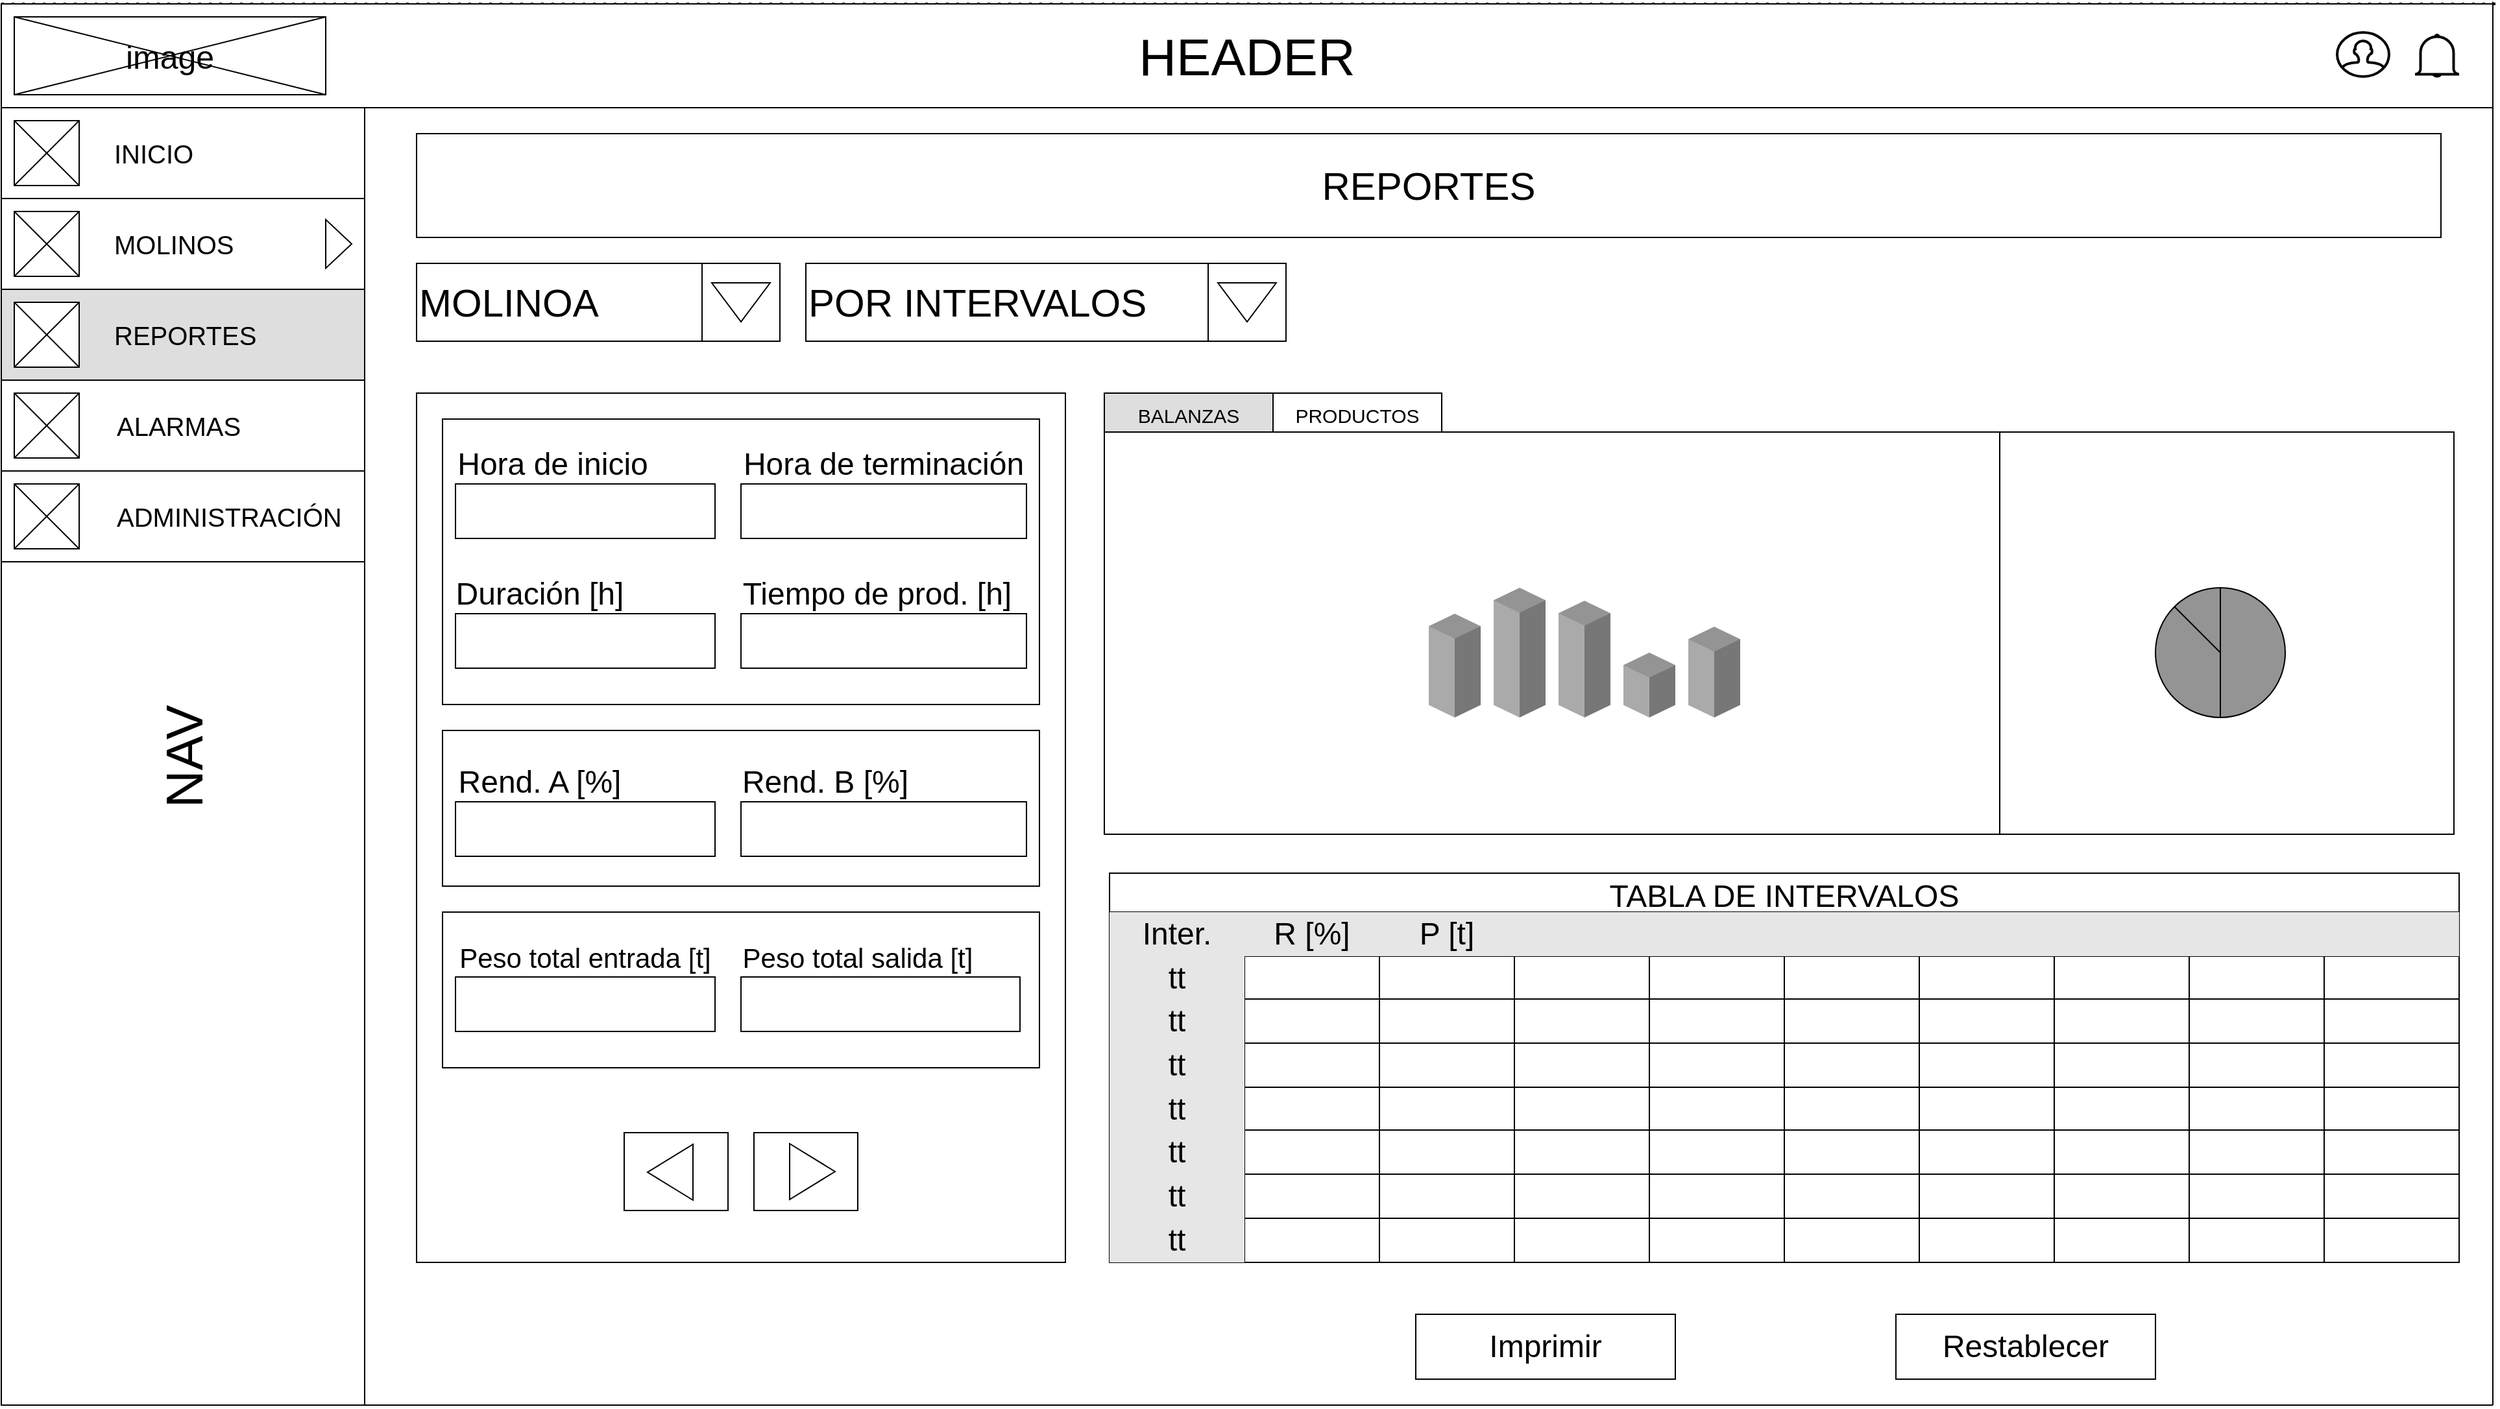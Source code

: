 <mxfile version="20.5.1" type="device"><diagram id="2glHoi217j8CybvizdMZ" name="Página-1"><mxGraphModel dx="2480" dy="2606" grid="1" gridSize="10" guides="1" tooltips="1" connect="1" arrows="1" fold="1" page="1" pageScale="1" pageWidth="1920" pageHeight="1200" math="0" shadow="0"><root><mxCell id="0"/><mxCell id="1" parent="0"/><mxCell id="18XisaiHtmilu_qWibwn-1" value="" style="rounded=0;whiteSpace=wrap;html=1;fontSize=40;rotation=90;" vertex="1" parent="1"><mxGeometry x="235" y="385" width="670" height="500" as="geometry"/></mxCell><mxCell id="18XisaiHtmilu_qWibwn-2" value="" style="rounded=0;whiteSpace=wrap;html=1;strokeColor=#000000;fontSize=20;" vertex="1" parent="1"><mxGeometry x="340" y="700" width="460" height="120" as="geometry"/></mxCell><mxCell id="18XisaiHtmilu_qWibwn-3" value="" style="rounded=0;whiteSpace=wrap;html=1;strokeColor=#000000;fontSize=20;" vertex="1" parent="1"><mxGeometry x="340" y="560" width="460" height="120" as="geometry"/></mxCell><mxCell id="18XisaiHtmilu_qWibwn-4" value="" style="rounded=0;whiteSpace=wrap;html=1;strokeColor=#000000;fontSize=20;" vertex="1" parent="1"><mxGeometry x="340" y="320" width="460" height="220" as="geometry"/></mxCell><mxCell id="18XisaiHtmilu_qWibwn-5" value="" style="endArrow=none;dashed=1;html=1;rounded=0;fontSize=16;" edge="1" parent="1"><mxGeometry width="50" height="50" relative="1" as="geometry"><mxPoint y="1080" as="sourcePoint"/><mxPoint as="targetPoint"/></mxGeometry></mxCell><mxCell id="18XisaiHtmilu_qWibwn-6" value="" style="endArrow=none;html=1;rounded=0;fontSize=16;exitX=1;exitY=1;exitDx=0;exitDy=0;" edge="1" parent="1"><mxGeometry width="50" height="50" relative="1" as="geometry"><mxPoint y="1080" as="sourcePoint"/><mxPoint x="1920" y="1080" as="targetPoint"/></mxGeometry></mxCell><mxCell id="18XisaiHtmilu_qWibwn-7" value="" style="endArrow=none;html=1;rounded=0;fontSize=16;" edge="1" parent="1"><mxGeometry width="50" height="50" relative="1" as="geometry"><mxPoint x="1920" y="1080" as="sourcePoint"/><mxPoint x="1920" y="-1.6" as="targetPoint"/></mxGeometry></mxCell><mxCell id="18XisaiHtmilu_qWibwn-8" value="" style="endArrow=none;dashed=1;html=1;dashPattern=1 3;strokeWidth=2;rounded=0;fontSize=16;" edge="1" parent="1"><mxGeometry width="50" height="50" relative="1" as="geometry"><mxPoint as="sourcePoint"/><mxPoint x="1922.353" as="targetPoint"/></mxGeometry></mxCell><mxCell id="18XisaiHtmilu_qWibwn-9" value="&lt;font style=&quot;font-size: 40px;&quot;&gt;HEADER&lt;/font&gt;" style="rounded=0;whiteSpace=wrap;html=1;fontSize=16;fillColor=#FFFFFF;" vertex="1" parent="1"><mxGeometry width="1920" height="80" as="geometry"/></mxCell><mxCell id="18XisaiHtmilu_qWibwn-10" value="&lt;font style=&quot;font-size: 40px;&quot;&gt;NAV&lt;/font&gt;" style="rounded=0;whiteSpace=wrap;html=1;fontSize=16;rotation=-90;fillColor=#FFFFFF;" vertex="1" parent="1"><mxGeometry x="-360" y="440" width="1000" height="280" as="geometry"/></mxCell><mxCell id="18XisaiHtmilu_qWibwn-11" value="&lt;span style=&quot;font-size: 30px;&quot;&gt;REPORTES&lt;/span&gt;" style="rounded=0;whiteSpace=wrap;html=1;fontSize=16;" vertex="1" parent="1"><mxGeometry x="320" y="100" width="1560" height="80" as="geometry"/></mxCell><mxCell id="18XisaiHtmilu_qWibwn-12" value="" style="rounded=0;whiteSpace=wrap;html=1;fontSize=40;" vertex="1" parent="1"><mxGeometry x="850" y="330" width="1040" height="310" as="geometry"/></mxCell><mxCell id="18XisaiHtmilu_qWibwn-13" value="" style="rounded=0;whiteSpace=wrap;html=1;fontSize=40;rotation=90;" vertex="1" parent="1"><mxGeometry x="1224.0" y="300" width="300" height="1040" as="geometry"/></mxCell><mxCell id="18XisaiHtmilu_qWibwn-14" value="" style="rounded=0;whiteSpace=wrap;html=1;fontSize=40;fillColor=#FFFFFF;" vertex="1" parent="1"><mxGeometry y="80" width="280" height="70" as="geometry"/></mxCell><mxCell id="18XisaiHtmilu_qWibwn-15" value="" style="rounded=0;whiteSpace=wrap;html=1;fontSize=28;fillColor=#FFFFFF;" vertex="1" parent="1"><mxGeometry y="150" width="280" height="70" as="geometry"/></mxCell><mxCell id="18XisaiHtmilu_qWibwn-16" value="" style="whiteSpace=wrap;html=1;aspect=fixed;fontSize=40;" vertex="1" parent="1"><mxGeometry x="10" y="90" width="50" height="50" as="geometry"/></mxCell><mxCell id="18XisaiHtmilu_qWibwn-17" value="" style="endArrow=none;html=1;rounded=0;fontSize=40;" edge="1" parent="1"><mxGeometry width="50" height="50" relative="1" as="geometry"><mxPoint x="10" y="140" as="sourcePoint"/><mxPoint x="60" y="90" as="targetPoint"/></mxGeometry></mxCell><mxCell id="18XisaiHtmilu_qWibwn-18" value="" style="endArrow=none;html=1;rounded=0;fontSize=40;entryX=0;entryY=0;entryDx=0;entryDy=0;exitX=1;exitY=1;exitDx=0;exitDy=0;" edge="1" parent="1" source="18XisaiHtmilu_qWibwn-16" target="18XisaiHtmilu_qWibwn-16"><mxGeometry width="50" height="50" relative="1" as="geometry"><mxPoint x="-110" y="280" as="sourcePoint"/><mxPoint x="-60" y="230" as="targetPoint"/></mxGeometry></mxCell><mxCell id="18XisaiHtmilu_qWibwn-19" value="" style="whiteSpace=wrap;html=1;aspect=fixed;fontSize=40;" vertex="1" parent="1"><mxGeometry x="10" y="160" width="50" height="50" as="geometry"/></mxCell><mxCell id="18XisaiHtmilu_qWibwn-20" value="" style="endArrow=none;html=1;rounded=0;fontSize=40;" edge="1" parent="1"><mxGeometry width="50" height="50" relative="1" as="geometry"><mxPoint x="10" y="210" as="sourcePoint"/><mxPoint x="60" y="160" as="targetPoint"/></mxGeometry></mxCell><mxCell id="18XisaiHtmilu_qWibwn-21" value="" style="endArrow=none;html=1;rounded=0;fontSize=40;entryX=0;entryY=0;entryDx=0;entryDy=0;exitX=1;exitY=1;exitDx=0;exitDy=0;" edge="1" parent="1" source="18XisaiHtmilu_qWibwn-19" target="18XisaiHtmilu_qWibwn-19"><mxGeometry width="50" height="50" relative="1" as="geometry"><mxPoint x="-110" y="350" as="sourcePoint"/><mxPoint x="-60" y="300" as="targetPoint"/></mxGeometry></mxCell><mxCell id="18XisaiHtmilu_qWibwn-22" value="&lt;font style=&quot;font-size: 25px;&quot;&gt;image&lt;/font&gt;" style="rounded=0;whiteSpace=wrap;html=1;fontSize=25;" vertex="1" parent="1"><mxGeometry x="10" y="10" width="240" height="60" as="geometry"/></mxCell><mxCell id="18XisaiHtmilu_qWibwn-23" value="" style="endArrow=none;html=1;rounded=0;fontSize=12;exitX=0;exitY=1;exitDx=0;exitDy=0;entryX=1;entryY=0;entryDx=0;entryDy=0;" edge="1" parent="1" source="18XisaiHtmilu_qWibwn-22" target="18XisaiHtmilu_qWibwn-22"><mxGeometry width="50" height="50" relative="1" as="geometry"><mxPoint x="80" y="60" as="sourcePoint"/><mxPoint x="130" y="10" as="targetPoint"/></mxGeometry></mxCell><mxCell id="18XisaiHtmilu_qWibwn-24" value="" style="endArrow=none;html=1;rounded=0;fontSize=12;entryX=0;entryY=0;entryDx=0;entryDy=0;exitX=1;exitY=1;exitDx=0;exitDy=0;" edge="1" parent="1" source="18XisaiHtmilu_qWibwn-22" target="18XisaiHtmilu_qWibwn-22"><mxGeometry width="50" height="50" relative="1" as="geometry"><mxPoint x="-90" y="110" as="sourcePoint"/><mxPoint x="-40" y="60" as="targetPoint"/></mxGeometry></mxCell><mxCell id="18XisaiHtmilu_qWibwn-25" value="MOLINOA" style="rounded=0;whiteSpace=wrap;html=1;fontSize=30;align=left;" vertex="1" parent="1"><mxGeometry x="320" y="200" width="270" height="60" as="geometry"/></mxCell><mxCell id="18XisaiHtmilu_qWibwn-26" value="POR INTERVALOS" style="rounded=0;whiteSpace=wrap;html=1;fontSize=30;align=left;" vertex="1" parent="1"><mxGeometry x="620" y="200" width="320" height="60" as="geometry"/></mxCell><mxCell id="18XisaiHtmilu_qWibwn-27" value="" style="whiteSpace=wrap;html=1;aspect=fixed;fontSize=30;" vertex="1" parent="1"><mxGeometry x="540" y="200" width="60" height="60" as="geometry"/></mxCell><mxCell id="18XisaiHtmilu_qWibwn-28" value="" style="whiteSpace=wrap;html=1;aspect=fixed;fontSize=30;" vertex="1" parent="1"><mxGeometry x="930" y="200" width="60" height="60" as="geometry"/></mxCell><mxCell id="18XisaiHtmilu_qWibwn-29" value="" style="triangle;whiteSpace=wrap;html=1;fontSize=30;rotation=90;" vertex="1" parent="1"><mxGeometry x="555" y="207.5" width="30" height="45" as="geometry"/></mxCell><mxCell id="18XisaiHtmilu_qWibwn-30" value="" style="triangle;whiteSpace=wrap;html=1;fontSize=30;rotation=90;" vertex="1" parent="1"><mxGeometry x="945" y="207.5" width="30" height="45" as="geometry"/></mxCell><mxCell id="18XisaiHtmilu_qWibwn-31" value="Hora de inicio" style="text;html=1;strokeColor=none;fillColor=none;align=center;verticalAlign=middle;whiteSpace=wrap;rounded=0;shadow=0;labelBackgroundColor=none;labelBorderColor=none;sketch=0;fontSize=24;" vertex="1" parent="1"><mxGeometry x="340" y="340" width="170" height="30" as="geometry"/></mxCell><mxCell id="18XisaiHtmilu_qWibwn-32" value="Hora de terminación" style="text;html=1;strokeColor=none;fillColor=none;align=center;verticalAlign=middle;whiteSpace=wrap;rounded=0;shadow=0;labelBackgroundColor=none;labelBorderColor=none;sketch=0;fontSize=24;" vertex="1" parent="1"><mxGeometry x="560" y="340" width="240" height="30" as="geometry"/></mxCell><mxCell id="18XisaiHtmilu_qWibwn-33" value="" style="rounded=0;whiteSpace=wrap;html=1;shadow=0;labelBackgroundColor=none;labelBorderColor=default;sketch=0;fontSize=24;fillColor=default;gradientColor=none;" vertex="1" parent="1"><mxGeometry x="350" y="370" width="200" height="42" as="geometry"/></mxCell><mxCell id="18XisaiHtmilu_qWibwn-34" value="" style="rounded=0;whiteSpace=wrap;html=1;shadow=0;labelBackgroundColor=none;labelBorderColor=default;sketch=0;fontSize=24;fillColor=default;gradientColor=none;" vertex="1" parent="1"><mxGeometry x="570" y="370" width="220" height="42" as="geometry"/></mxCell><mxCell id="18XisaiHtmilu_qWibwn-35" value="Duración [h]" style="text;html=1;strokeColor=none;fillColor=none;align=center;verticalAlign=middle;whiteSpace=wrap;rounded=0;shadow=0;labelBackgroundColor=none;labelBorderColor=none;sketch=0;fontSize=24;" vertex="1" parent="1"><mxGeometry x="340" y="440" width="150" height="30" as="geometry"/></mxCell><mxCell id="18XisaiHtmilu_qWibwn-36" value="Tiempo de prod. [h]" style="text;html=1;strokeColor=none;fillColor=none;align=center;verticalAlign=middle;whiteSpace=wrap;rounded=0;shadow=0;labelBackgroundColor=none;labelBorderColor=none;sketch=0;fontSize=24;" vertex="1" parent="1"><mxGeometry x="550" y="440" width="250" height="30" as="geometry"/></mxCell><mxCell id="18XisaiHtmilu_qWibwn-37" value="" style="rounded=0;whiteSpace=wrap;html=1;shadow=0;labelBackgroundColor=none;labelBorderColor=default;sketch=0;fontSize=24;fillColor=default;gradientColor=none;" vertex="1" parent="1"><mxGeometry x="350" y="470" width="200" height="42" as="geometry"/></mxCell><mxCell id="18XisaiHtmilu_qWibwn-38" value="" style="rounded=0;whiteSpace=wrap;html=1;shadow=0;labelBackgroundColor=none;labelBorderColor=default;sketch=0;fontSize=24;fillColor=default;gradientColor=none;" vertex="1" parent="1"><mxGeometry x="570" y="470" width="220" height="42" as="geometry"/></mxCell><mxCell id="18XisaiHtmilu_qWibwn-39" value="Rend. A [%]" style="text;html=1;strokeColor=none;fillColor=none;align=center;verticalAlign=middle;whiteSpace=wrap;rounded=0;shadow=0;labelBackgroundColor=none;labelBorderColor=none;sketch=0;fontSize=24;" vertex="1" parent="1"><mxGeometry x="340" y="585" width="150" height="30" as="geometry"/></mxCell><mxCell id="18XisaiHtmilu_qWibwn-40" value="Rend. B [%]" style="text;html=1;strokeColor=none;fillColor=none;align=center;verticalAlign=middle;whiteSpace=wrap;rounded=0;shadow=0;labelBackgroundColor=none;labelBorderColor=none;sketch=0;fontSize=24;" vertex="1" parent="1"><mxGeometry x="550" y="585" width="170" height="30" as="geometry"/></mxCell><mxCell id="18XisaiHtmilu_qWibwn-41" value="" style="rounded=0;whiteSpace=wrap;html=1;shadow=0;labelBackgroundColor=none;labelBorderColor=default;sketch=0;fontSize=24;fillColor=default;gradientColor=none;" vertex="1" parent="1"><mxGeometry x="350" y="615" width="200" height="42" as="geometry"/></mxCell><mxCell id="18XisaiHtmilu_qWibwn-42" value="" style="rounded=0;whiteSpace=wrap;html=1;shadow=0;labelBackgroundColor=none;labelBorderColor=default;sketch=0;fontSize=24;fillColor=default;gradientColor=none;" vertex="1" parent="1"><mxGeometry x="570" y="615" width="220" height="42" as="geometry"/></mxCell><mxCell id="18XisaiHtmilu_qWibwn-43" value="Peso total entrada [t]" style="text;html=1;strokeColor=none;fillColor=none;align=center;verticalAlign=middle;whiteSpace=wrap;rounded=0;shadow=0;labelBackgroundColor=none;labelBorderColor=none;sketch=0;fontSize=21;" vertex="1" parent="1"><mxGeometry x="330" y="720" width="240" height="30" as="geometry"/></mxCell><mxCell id="18XisaiHtmilu_qWibwn-44" value="" style="rounded=0;whiteSpace=wrap;html=1;shadow=0;labelBackgroundColor=none;labelBorderColor=default;sketch=0;fontSize=24;fillColor=default;gradientColor=none;" vertex="1" parent="1"><mxGeometry x="350" y="750" width="200" height="42" as="geometry"/></mxCell><mxCell id="18XisaiHtmilu_qWibwn-45" value="Peso total salida [t]" style="text;html=1;strokeColor=none;fillColor=none;align=center;verticalAlign=middle;whiteSpace=wrap;rounded=0;shadow=0;labelBackgroundColor=none;labelBorderColor=none;sketch=0;fontSize=21;" vertex="1" parent="1"><mxGeometry x="550" y="720" width="220" height="30" as="geometry"/></mxCell><mxCell id="18XisaiHtmilu_qWibwn-46" value="" style="rounded=0;whiteSpace=wrap;html=1;shadow=0;labelBackgroundColor=none;labelBorderColor=default;sketch=0;fontSize=24;fillColor=default;gradientColor=none;" vertex="1" parent="1"><mxGeometry x="570" y="750" width="215" height="42" as="geometry"/></mxCell><mxCell id="18XisaiHtmilu_qWibwn-47" value="Imprimir" style="rounded=0;whiteSpace=wrap;html=1;shadow=0;labelBackgroundColor=none;labelBorderColor=none;sketch=0;fontSize=24;fillColor=none;gradientColor=none;" vertex="1" parent="1"><mxGeometry x="1090" y="1010" width="200" height="50" as="geometry"/></mxCell><mxCell id="18XisaiHtmilu_qWibwn-48" value="Restablecer" style="rounded=0;whiteSpace=wrap;html=1;shadow=0;labelBackgroundColor=none;labelBorderColor=none;sketch=0;fontSize=24;fillColor=none;gradientColor=none;" vertex="1" parent="1"><mxGeometry x="1460" y="1010" width="200" height="50" as="geometry"/></mxCell><mxCell id="18XisaiHtmilu_qWibwn-49" value="TABLA DE INTERVALOS" style="shape=table;startSize=30;container=1;collapsible=0;childLayout=tableLayout;fontStyle=0;align=center;rounded=0;shadow=0;labelBackgroundColor=none;labelBorderColor=none;sketch=0;fontSize=24;fillColor=none;gradientColor=none;" vertex="1" parent="1"><mxGeometry x="854" y="670" width="1040" height="300" as="geometry"/></mxCell><mxCell id="18XisaiHtmilu_qWibwn-50" style="shape=tableRow;horizontal=0;startSize=0;swimlaneHead=0;swimlaneBody=0;top=0;left=0;bottom=0;right=0;collapsible=0;dropTarget=0;fillColor=none;points=[[0,0.5],[1,0.5]];portConstraint=eastwest;rounded=0;shadow=0;labelBackgroundColor=none;labelBorderColor=none;sketch=0;fontSize=24;" vertex="1" parent="18XisaiHtmilu_qWibwn-49"><mxGeometry y="30" width="1040" height="34" as="geometry"/></mxCell><mxCell id="18XisaiHtmilu_qWibwn-51" value="Inter." style="shape=partialRectangle;html=1;whiteSpace=wrap;connectable=0;fillColor=#E6E6E6;top=0;left=0;bottom=0;right=0;overflow=hidden;rounded=0;shadow=0;labelBackgroundColor=none;labelBorderColor=none;sketch=0;fontSize=24;gradientColor=none;strokeColor=#666666;" vertex="1" parent="18XisaiHtmilu_qWibwn-50"><mxGeometry width="104" height="34" as="geometry"><mxRectangle width="104" height="34" as="alternateBounds"/></mxGeometry></mxCell><mxCell id="18XisaiHtmilu_qWibwn-52" value="R [%]" style="shape=partialRectangle;html=1;whiteSpace=wrap;connectable=0;fillColor=#E6E6E6;top=0;left=0;bottom=0;right=0;overflow=hidden;rounded=0;shadow=0;labelBackgroundColor=none;labelBorderColor=none;sketch=0;fontSize=24;gradientColor=none;strokeColor=#666666;" vertex="1" parent="18XisaiHtmilu_qWibwn-50"><mxGeometry x="104" width="104" height="34" as="geometry"><mxRectangle width="104" height="34" as="alternateBounds"/></mxGeometry></mxCell><mxCell id="18XisaiHtmilu_qWibwn-53" value="P [t]" style="shape=partialRectangle;html=1;whiteSpace=wrap;connectable=0;fillColor=#E6E6E6;top=0;left=0;bottom=0;right=0;overflow=hidden;rounded=0;shadow=0;labelBackgroundColor=none;labelBorderColor=none;sketch=0;fontSize=24;gradientColor=none;strokeColor=#666666;" vertex="1" parent="18XisaiHtmilu_qWibwn-50"><mxGeometry x="208" width="104" height="34" as="geometry"><mxRectangle width="104" height="34" as="alternateBounds"/></mxGeometry></mxCell><mxCell id="18XisaiHtmilu_qWibwn-54" style="shape=partialRectangle;html=1;whiteSpace=wrap;connectable=0;fillColor=#E6E6E6;top=0;left=0;bottom=0;right=0;overflow=hidden;rounded=0;shadow=0;labelBackgroundColor=none;labelBorderColor=none;sketch=0;fontSize=24;gradientColor=none;strokeColor=#666666;" vertex="1" parent="18XisaiHtmilu_qWibwn-50"><mxGeometry x="312" width="104" height="34" as="geometry"><mxRectangle width="104" height="34" as="alternateBounds"/></mxGeometry></mxCell><mxCell id="18XisaiHtmilu_qWibwn-55" style="shape=partialRectangle;html=1;whiteSpace=wrap;connectable=0;fillColor=#E6E6E6;top=0;left=0;bottom=0;right=0;overflow=hidden;rounded=0;shadow=0;labelBackgroundColor=none;labelBorderColor=none;sketch=0;fontSize=24;gradientColor=none;strokeColor=#666666;" vertex="1" parent="18XisaiHtmilu_qWibwn-50"><mxGeometry x="416" width="104" height="34" as="geometry"><mxRectangle width="104" height="34" as="alternateBounds"/></mxGeometry></mxCell><mxCell id="18XisaiHtmilu_qWibwn-56" style="shape=partialRectangle;html=1;whiteSpace=wrap;connectable=0;fillColor=#E6E6E6;top=0;left=0;bottom=0;right=0;overflow=hidden;rounded=0;shadow=0;labelBackgroundColor=none;labelBorderColor=none;sketch=0;fontSize=24;gradientColor=none;strokeColor=#666666;" vertex="1" parent="18XisaiHtmilu_qWibwn-50"><mxGeometry x="520" width="104" height="34" as="geometry"><mxRectangle width="104" height="34" as="alternateBounds"/></mxGeometry></mxCell><mxCell id="18XisaiHtmilu_qWibwn-57" style="shape=partialRectangle;html=1;whiteSpace=wrap;connectable=0;fillColor=#E6E6E6;top=0;left=0;bottom=0;right=0;overflow=hidden;rounded=0;shadow=0;labelBackgroundColor=none;labelBorderColor=none;sketch=0;fontSize=24;gradientColor=none;strokeColor=#666666;" vertex="1" parent="18XisaiHtmilu_qWibwn-50"><mxGeometry x="624" width="104" height="34" as="geometry"><mxRectangle width="104" height="34" as="alternateBounds"/></mxGeometry></mxCell><mxCell id="18XisaiHtmilu_qWibwn-58" style="shape=partialRectangle;html=1;whiteSpace=wrap;connectable=0;fillColor=#E6E6E6;top=0;left=0;bottom=0;right=0;overflow=hidden;rounded=0;shadow=0;labelBackgroundColor=none;labelBorderColor=none;sketch=0;fontSize=24;gradientColor=none;strokeColor=#666666;" vertex="1" parent="18XisaiHtmilu_qWibwn-50"><mxGeometry x="728" width="104" height="34" as="geometry"><mxRectangle width="104" height="34" as="alternateBounds"/></mxGeometry></mxCell><mxCell id="18XisaiHtmilu_qWibwn-59" style="shape=partialRectangle;html=1;whiteSpace=wrap;connectable=0;fillColor=#E6E6E6;top=0;left=0;bottom=0;right=0;overflow=hidden;rounded=0;shadow=0;labelBackgroundColor=none;labelBorderColor=none;sketch=0;fontSize=24;gradientColor=none;strokeColor=#666666;" vertex="1" parent="18XisaiHtmilu_qWibwn-50"><mxGeometry x="832" width="104" height="34" as="geometry"><mxRectangle width="104" height="34" as="alternateBounds"/></mxGeometry></mxCell><mxCell id="18XisaiHtmilu_qWibwn-60" style="shape=partialRectangle;html=1;whiteSpace=wrap;connectable=0;fillColor=#E6E6E6;top=0;left=0;bottom=0;right=0;overflow=hidden;rounded=0;shadow=0;labelBackgroundColor=none;labelBorderColor=none;sketch=0;fontSize=24;gradientColor=none;strokeColor=#666666;" vertex="1" parent="18XisaiHtmilu_qWibwn-50"><mxGeometry x="936" width="104" height="34" as="geometry"><mxRectangle width="104" height="34" as="alternateBounds"/></mxGeometry></mxCell><mxCell id="18XisaiHtmilu_qWibwn-61" style="shape=tableRow;horizontal=0;startSize=0;swimlaneHead=0;swimlaneBody=0;top=0;left=0;bottom=0;right=0;collapsible=0;dropTarget=0;fillColor=none;points=[[0,0.5],[1,0.5]];portConstraint=eastwest;rounded=0;shadow=0;labelBackgroundColor=none;labelBorderColor=none;sketch=0;fontSize=24;" vertex="1" parent="18XisaiHtmilu_qWibwn-49"><mxGeometry y="64" width="1040" height="33" as="geometry"/></mxCell><mxCell id="18XisaiHtmilu_qWibwn-62" value="tt" style="shape=partialRectangle;html=1;whiteSpace=wrap;connectable=0;fillColor=#E6E6E6;top=0;left=0;bottom=0;right=0;overflow=hidden;rounded=0;shadow=0;labelBackgroundColor=none;labelBorderColor=none;sketch=0;fontSize=24;gradientColor=none;strokeColor=#666666;" vertex="1" parent="18XisaiHtmilu_qWibwn-61"><mxGeometry width="104" height="33" as="geometry"><mxRectangle width="104" height="33" as="alternateBounds"/></mxGeometry></mxCell><mxCell id="18XisaiHtmilu_qWibwn-63" style="shape=partialRectangle;html=1;whiteSpace=wrap;connectable=0;fillColor=none;top=0;left=0;bottom=0;right=0;overflow=hidden;rounded=0;shadow=0;labelBackgroundColor=none;labelBorderColor=none;sketch=0;fontSize=24;" vertex="1" parent="18XisaiHtmilu_qWibwn-61"><mxGeometry x="104" width="104" height="33" as="geometry"><mxRectangle width="104" height="33" as="alternateBounds"/></mxGeometry></mxCell><mxCell id="18XisaiHtmilu_qWibwn-64" style="shape=partialRectangle;html=1;whiteSpace=wrap;connectable=0;fillColor=none;top=0;left=0;bottom=0;right=0;overflow=hidden;rounded=0;shadow=0;labelBackgroundColor=none;labelBorderColor=none;sketch=0;fontSize=24;" vertex="1" parent="18XisaiHtmilu_qWibwn-61"><mxGeometry x="208" width="104" height="33" as="geometry"><mxRectangle width="104" height="33" as="alternateBounds"/></mxGeometry></mxCell><mxCell id="18XisaiHtmilu_qWibwn-65" style="shape=partialRectangle;html=1;whiteSpace=wrap;connectable=0;fillColor=none;top=0;left=0;bottom=0;right=0;overflow=hidden;rounded=0;shadow=0;labelBackgroundColor=none;labelBorderColor=none;sketch=0;fontSize=24;" vertex="1" parent="18XisaiHtmilu_qWibwn-61"><mxGeometry x="312" width="104" height="33" as="geometry"><mxRectangle width="104" height="33" as="alternateBounds"/></mxGeometry></mxCell><mxCell id="18XisaiHtmilu_qWibwn-66" style="shape=partialRectangle;html=1;whiteSpace=wrap;connectable=0;fillColor=none;top=0;left=0;bottom=0;right=0;overflow=hidden;rounded=0;shadow=0;labelBackgroundColor=none;labelBorderColor=none;sketch=0;fontSize=24;" vertex="1" parent="18XisaiHtmilu_qWibwn-61"><mxGeometry x="416" width="104" height="33" as="geometry"><mxRectangle width="104" height="33" as="alternateBounds"/></mxGeometry></mxCell><mxCell id="18XisaiHtmilu_qWibwn-67" style="shape=partialRectangle;html=1;whiteSpace=wrap;connectable=0;fillColor=none;top=0;left=0;bottom=0;right=0;overflow=hidden;rounded=0;shadow=0;labelBackgroundColor=none;labelBorderColor=none;sketch=0;fontSize=24;" vertex="1" parent="18XisaiHtmilu_qWibwn-61"><mxGeometry x="520" width="104" height="33" as="geometry"><mxRectangle width="104" height="33" as="alternateBounds"/></mxGeometry></mxCell><mxCell id="18XisaiHtmilu_qWibwn-68" style="shape=partialRectangle;html=1;whiteSpace=wrap;connectable=0;fillColor=none;top=0;left=0;bottom=0;right=0;overflow=hidden;rounded=0;shadow=0;labelBackgroundColor=none;labelBorderColor=none;sketch=0;fontSize=24;" vertex="1" parent="18XisaiHtmilu_qWibwn-61"><mxGeometry x="624" width="104" height="33" as="geometry"><mxRectangle width="104" height="33" as="alternateBounds"/></mxGeometry></mxCell><mxCell id="18XisaiHtmilu_qWibwn-69" style="shape=partialRectangle;html=1;whiteSpace=wrap;connectable=0;fillColor=none;top=0;left=0;bottom=0;right=0;overflow=hidden;rounded=0;shadow=0;labelBackgroundColor=none;labelBorderColor=none;sketch=0;fontSize=24;" vertex="1" parent="18XisaiHtmilu_qWibwn-61"><mxGeometry x="728" width="104" height="33" as="geometry"><mxRectangle width="104" height="33" as="alternateBounds"/></mxGeometry></mxCell><mxCell id="18XisaiHtmilu_qWibwn-70" style="shape=partialRectangle;html=1;whiteSpace=wrap;connectable=0;fillColor=none;top=0;left=0;bottom=0;right=0;overflow=hidden;rounded=0;shadow=0;labelBackgroundColor=none;labelBorderColor=none;sketch=0;fontSize=24;" vertex="1" parent="18XisaiHtmilu_qWibwn-61"><mxGeometry x="832" width="104" height="33" as="geometry"><mxRectangle width="104" height="33" as="alternateBounds"/></mxGeometry></mxCell><mxCell id="18XisaiHtmilu_qWibwn-71" style="shape=partialRectangle;html=1;whiteSpace=wrap;connectable=0;fillColor=none;top=0;left=0;bottom=0;right=0;overflow=hidden;rounded=0;shadow=0;labelBackgroundColor=none;labelBorderColor=none;sketch=0;fontSize=24;" vertex="1" parent="18XisaiHtmilu_qWibwn-61"><mxGeometry x="936" width="104" height="33" as="geometry"><mxRectangle width="104" height="33" as="alternateBounds"/></mxGeometry></mxCell><mxCell id="18XisaiHtmilu_qWibwn-72" style="shape=tableRow;horizontal=0;startSize=0;swimlaneHead=0;swimlaneBody=0;top=0;left=0;bottom=0;right=0;collapsible=0;dropTarget=0;fillColor=none;points=[[0,0.5],[1,0.5]];portConstraint=eastwest;rounded=0;shadow=0;labelBackgroundColor=none;labelBorderColor=none;sketch=0;fontSize=24;" vertex="1" parent="18XisaiHtmilu_qWibwn-49"><mxGeometry y="97" width="1040" height="34" as="geometry"/></mxCell><mxCell id="18XisaiHtmilu_qWibwn-73" value="tt" style="shape=partialRectangle;html=1;whiteSpace=wrap;connectable=0;fillColor=#E6E6E6;top=0;left=0;bottom=0;right=0;overflow=hidden;rounded=0;shadow=0;labelBackgroundColor=none;labelBorderColor=none;sketch=0;fontSize=24;gradientColor=none;strokeColor=#666666;" vertex="1" parent="18XisaiHtmilu_qWibwn-72"><mxGeometry width="104" height="34" as="geometry"><mxRectangle width="104" height="34" as="alternateBounds"/></mxGeometry></mxCell><mxCell id="18XisaiHtmilu_qWibwn-74" style="shape=partialRectangle;html=1;whiteSpace=wrap;connectable=0;fillColor=none;top=0;left=0;bottom=0;right=0;overflow=hidden;rounded=0;shadow=0;labelBackgroundColor=none;labelBorderColor=none;sketch=0;fontSize=24;" vertex="1" parent="18XisaiHtmilu_qWibwn-72"><mxGeometry x="104" width="104" height="34" as="geometry"><mxRectangle width="104" height="34" as="alternateBounds"/></mxGeometry></mxCell><mxCell id="18XisaiHtmilu_qWibwn-75" style="shape=partialRectangle;html=1;whiteSpace=wrap;connectable=0;fillColor=none;top=0;left=0;bottom=0;right=0;overflow=hidden;rounded=0;shadow=0;labelBackgroundColor=none;labelBorderColor=none;sketch=0;fontSize=24;" vertex="1" parent="18XisaiHtmilu_qWibwn-72"><mxGeometry x="208" width="104" height="34" as="geometry"><mxRectangle width="104" height="34" as="alternateBounds"/></mxGeometry></mxCell><mxCell id="18XisaiHtmilu_qWibwn-76" style="shape=partialRectangle;html=1;whiteSpace=wrap;connectable=0;fillColor=none;top=0;left=0;bottom=0;right=0;overflow=hidden;rounded=0;shadow=0;labelBackgroundColor=none;labelBorderColor=none;sketch=0;fontSize=24;" vertex="1" parent="18XisaiHtmilu_qWibwn-72"><mxGeometry x="312" width="104" height="34" as="geometry"><mxRectangle width="104" height="34" as="alternateBounds"/></mxGeometry></mxCell><mxCell id="18XisaiHtmilu_qWibwn-77" style="shape=partialRectangle;html=1;whiteSpace=wrap;connectable=0;fillColor=none;top=0;left=0;bottom=0;right=0;overflow=hidden;rounded=0;shadow=0;labelBackgroundColor=none;labelBorderColor=none;sketch=0;fontSize=24;" vertex="1" parent="18XisaiHtmilu_qWibwn-72"><mxGeometry x="416" width="104" height="34" as="geometry"><mxRectangle width="104" height="34" as="alternateBounds"/></mxGeometry></mxCell><mxCell id="18XisaiHtmilu_qWibwn-78" style="shape=partialRectangle;html=1;whiteSpace=wrap;connectable=0;fillColor=none;top=0;left=0;bottom=0;right=0;overflow=hidden;rounded=0;shadow=0;labelBackgroundColor=none;labelBorderColor=none;sketch=0;fontSize=24;" vertex="1" parent="18XisaiHtmilu_qWibwn-72"><mxGeometry x="520" width="104" height="34" as="geometry"><mxRectangle width="104" height="34" as="alternateBounds"/></mxGeometry></mxCell><mxCell id="18XisaiHtmilu_qWibwn-79" style="shape=partialRectangle;html=1;whiteSpace=wrap;connectable=0;fillColor=none;top=0;left=0;bottom=0;right=0;overflow=hidden;rounded=0;shadow=0;labelBackgroundColor=none;labelBorderColor=none;sketch=0;fontSize=24;" vertex="1" parent="18XisaiHtmilu_qWibwn-72"><mxGeometry x="624" width="104" height="34" as="geometry"><mxRectangle width="104" height="34" as="alternateBounds"/></mxGeometry></mxCell><mxCell id="18XisaiHtmilu_qWibwn-80" style="shape=partialRectangle;html=1;whiteSpace=wrap;connectable=0;fillColor=none;top=0;left=0;bottom=0;right=0;overflow=hidden;rounded=0;shadow=0;labelBackgroundColor=none;labelBorderColor=none;sketch=0;fontSize=24;" vertex="1" parent="18XisaiHtmilu_qWibwn-72"><mxGeometry x="728" width="104" height="34" as="geometry"><mxRectangle width="104" height="34" as="alternateBounds"/></mxGeometry></mxCell><mxCell id="18XisaiHtmilu_qWibwn-81" style="shape=partialRectangle;html=1;whiteSpace=wrap;connectable=0;fillColor=none;top=0;left=0;bottom=0;right=0;overflow=hidden;rounded=0;shadow=0;labelBackgroundColor=none;labelBorderColor=none;sketch=0;fontSize=24;" vertex="1" parent="18XisaiHtmilu_qWibwn-72"><mxGeometry x="832" width="104" height="34" as="geometry"><mxRectangle width="104" height="34" as="alternateBounds"/></mxGeometry></mxCell><mxCell id="18XisaiHtmilu_qWibwn-82" style="shape=partialRectangle;html=1;whiteSpace=wrap;connectable=0;fillColor=none;top=0;left=0;bottom=0;right=0;overflow=hidden;rounded=0;shadow=0;labelBackgroundColor=none;labelBorderColor=none;sketch=0;fontSize=24;" vertex="1" parent="18XisaiHtmilu_qWibwn-72"><mxGeometry x="936" width="104" height="34" as="geometry"><mxRectangle width="104" height="34" as="alternateBounds"/></mxGeometry></mxCell><mxCell id="18XisaiHtmilu_qWibwn-83" style="shape=tableRow;horizontal=0;startSize=0;swimlaneHead=0;swimlaneBody=0;top=0;left=0;bottom=0;right=0;collapsible=0;dropTarget=0;fillColor=none;points=[[0,0.5],[1,0.5]];portConstraint=eastwest;rounded=0;shadow=0;labelBackgroundColor=none;labelBorderColor=none;sketch=0;fontSize=24;" vertex="1" parent="18XisaiHtmilu_qWibwn-49"><mxGeometry y="131" width="1040" height="34" as="geometry"/></mxCell><mxCell id="18XisaiHtmilu_qWibwn-84" value="tt" style="shape=partialRectangle;html=1;whiteSpace=wrap;connectable=0;fillColor=#E6E6E6;top=0;left=0;bottom=0;right=0;overflow=hidden;rounded=0;shadow=0;labelBackgroundColor=none;labelBorderColor=none;sketch=0;fontSize=24;gradientColor=none;strokeColor=#666666;" vertex="1" parent="18XisaiHtmilu_qWibwn-83"><mxGeometry width="104" height="34" as="geometry"><mxRectangle width="104" height="34" as="alternateBounds"/></mxGeometry></mxCell><mxCell id="18XisaiHtmilu_qWibwn-85" style="shape=partialRectangle;html=1;whiteSpace=wrap;connectable=0;fillColor=none;top=0;left=0;bottom=0;right=0;overflow=hidden;rounded=0;shadow=0;labelBackgroundColor=none;labelBorderColor=none;sketch=0;fontSize=24;" vertex="1" parent="18XisaiHtmilu_qWibwn-83"><mxGeometry x="104" width="104" height="34" as="geometry"><mxRectangle width="104" height="34" as="alternateBounds"/></mxGeometry></mxCell><mxCell id="18XisaiHtmilu_qWibwn-86" style="shape=partialRectangle;html=1;whiteSpace=wrap;connectable=0;fillColor=none;top=0;left=0;bottom=0;right=0;overflow=hidden;rounded=0;shadow=0;labelBackgroundColor=none;labelBorderColor=none;sketch=0;fontSize=24;" vertex="1" parent="18XisaiHtmilu_qWibwn-83"><mxGeometry x="208" width="104" height="34" as="geometry"><mxRectangle width="104" height="34" as="alternateBounds"/></mxGeometry></mxCell><mxCell id="18XisaiHtmilu_qWibwn-87" style="shape=partialRectangle;html=1;whiteSpace=wrap;connectable=0;fillColor=none;top=0;left=0;bottom=0;right=0;overflow=hidden;rounded=0;shadow=0;labelBackgroundColor=none;labelBorderColor=none;sketch=0;fontSize=24;" vertex="1" parent="18XisaiHtmilu_qWibwn-83"><mxGeometry x="312" width="104" height="34" as="geometry"><mxRectangle width="104" height="34" as="alternateBounds"/></mxGeometry></mxCell><mxCell id="18XisaiHtmilu_qWibwn-88" style="shape=partialRectangle;html=1;whiteSpace=wrap;connectable=0;fillColor=none;top=0;left=0;bottom=0;right=0;overflow=hidden;rounded=0;shadow=0;labelBackgroundColor=none;labelBorderColor=none;sketch=0;fontSize=24;" vertex="1" parent="18XisaiHtmilu_qWibwn-83"><mxGeometry x="416" width="104" height="34" as="geometry"><mxRectangle width="104" height="34" as="alternateBounds"/></mxGeometry></mxCell><mxCell id="18XisaiHtmilu_qWibwn-89" style="shape=partialRectangle;html=1;whiteSpace=wrap;connectable=0;fillColor=none;top=0;left=0;bottom=0;right=0;overflow=hidden;rounded=0;shadow=0;labelBackgroundColor=none;labelBorderColor=none;sketch=0;fontSize=24;" vertex="1" parent="18XisaiHtmilu_qWibwn-83"><mxGeometry x="520" width="104" height="34" as="geometry"><mxRectangle width="104" height="34" as="alternateBounds"/></mxGeometry></mxCell><mxCell id="18XisaiHtmilu_qWibwn-90" style="shape=partialRectangle;html=1;whiteSpace=wrap;connectable=0;fillColor=none;top=0;left=0;bottom=0;right=0;overflow=hidden;rounded=0;shadow=0;labelBackgroundColor=none;labelBorderColor=none;sketch=0;fontSize=24;" vertex="1" parent="18XisaiHtmilu_qWibwn-83"><mxGeometry x="624" width="104" height="34" as="geometry"><mxRectangle width="104" height="34" as="alternateBounds"/></mxGeometry></mxCell><mxCell id="18XisaiHtmilu_qWibwn-91" style="shape=partialRectangle;html=1;whiteSpace=wrap;connectable=0;fillColor=none;top=0;left=0;bottom=0;right=0;overflow=hidden;rounded=0;shadow=0;labelBackgroundColor=none;labelBorderColor=none;sketch=0;fontSize=24;" vertex="1" parent="18XisaiHtmilu_qWibwn-83"><mxGeometry x="728" width="104" height="34" as="geometry"><mxRectangle width="104" height="34" as="alternateBounds"/></mxGeometry></mxCell><mxCell id="18XisaiHtmilu_qWibwn-92" style="shape=partialRectangle;html=1;whiteSpace=wrap;connectable=0;fillColor=none;top=0;left=0;bottom=0;right=0;overflow=hidden;rounded=0;shadow=0;labelBackgroundColor=none;labelBorderColor=none;sketch=0;fontSize=24;" vertex="1" parent="18XisaiHtmilu_qWibwn-83"><mxGeometry x="832" width="104" height="34" as="geometry"><mxRectangle width="104" height="34" as="alternateBounds"/></mxGeometry></mxCell><mxCell id="18XisaiHtmilu_qWibwn-93" style="shape=partialRectangle;html=1;whiteSpace=wrap;connectable=0;fillColor=none;top=0;left=0;bottom=0;right=0;overflow=hidden;rounded=0;shadow=0;labelBackgroundColor=none;labelBorderColor=none;sketch=0;fontSize=24;" vertex="1" parent="18XisaiHtmilu_qWibwn-83"><mxGeometry x="936" width="104" height="34" as="geometry"><mxRectangle width="104" height="34" as="alternateBounds"/></mxGeometry></mxCell><mxCell id="18XisaiHtmilu_qWibwn-94" style="shape=tableRow;horizontal=0;startSize=0;swimlaneHead=0;swimlaneBody=0;top=0;left=0;bottom=0;right=0;collapsible=0;dropTarget=0;fillColor=none;points=[[0,0.5],[1,0.5]];portConstraint=eastwest;rounded=0;shadow=0;labelBackgroundColor=none;labelBorderColor=none;sketch=0;fontSize=24;" vertex="1" parent="18XisaiHtmilu_qWibwn-49"><mxGeometry y="165" width="1040" height="33" as="geometry"/></mxCell><mxCell id="18XisaiHtmilu_qWibwn-95" value="tt" style="shape=partialRectangle;html=1;whiteSpace=wrap;connectable=0;fillColor=#E6E6E6;top=0;left=0;bottom=0;right=0;overflow=hidden;rounded=0;shadow=0;labelBackgroundColor=none;labelBorderColor=none;sketch=0;fontSize=24;gradientColor=none;strokeColor=#666666;" vertex="1" parent="18XisaiHtmilu_qWibwn-94"><mxGeometry width="104" height="33" as="geometry"><mxRectangle width="104" height="33" as="alternateBounds"/></mxGeometry></mxCell><mxCell id="18XisaiHtmilu_qWibwn-96" style="shape=partialRectangle;html=1;whiteSpace=wrap;connectable=0;fillColor=none;top=0;left=0;bottom=0;right=0;overflow=hidden;rounded=0;shadow=0;labelBackgroundColor=none;labelBorderColor=none;sketch=0;fontSize=24;" vertex="1" parent="18XisaiHtmilu_qWibwn-94"><mxGeometry x="104" width="104" height="33" as="geometry"><mxRectangle width="104" height="33" as="alternateBounds"/></mxGeometry></mxCell><mxCell id="18XisaiHtmilu_qWibwn-97" style="shape=partialRectangle;html=1;whiteSpace=wrap;connectable=0;fillColor=none;top=0;left=0;bottom=0;right=0;overflow=hidden;rounded=0;shadow=0;labelBackgroundColor=none;labelBorderColor=none;sketch=0;fontSize=24;" vertex="1" parent="18XisaiHtmilu_qWibwn-94"><mxGeometry x="208" width="104" height="33" as="geometry"><mxRectangle width="104" height="33" as="alternateBounds"/></mxGeometry></mxCell><mxCell id="18XisaiHtmilu_qWibwn-98" style="shape=partialRectangle;html=1;whiteSpace=wrap;connectable=0;fillColor=none;top=0;left=0;bottom=0;right=0;overflow=hidden;rounded=0;shadow=0;labelBackgroundColor=none;labelBorderColor=none;sketch=0;fontSize=24;" vertex="1" parent="18XisaiHtmilu_qWibwn-94"><mxGeometry x="312" width="104" height="33" as="geometry"><mxRectangle width="104" height="33" as="alternateBounds"/></mxGeometry></mxCell><mxCell id="18XisaiHtmilu_qWibwn-99" style="shape=partialRectangle;html=1;whiteSpace=wrap;connectable=0;fillColor=none;top=0;left=0;bottom=0;right=0;overflow=hidden;rounded=0;shadow=0;labelBackgroundColor=none;labelBorderColor=none;sketch=0;fontSize=24;" vertex="1" parent="18XisaiHtmilu_qWibwn-94"><mxGeometry x="416" width="104" height="33" as="geometry"><mxRectangle width="104" height="33" as="alternateBounds"/></mxGeometry></mxCell><mxCell id="18XisaiHtmilu_qWibwn-100" style="shape=partialRectangle;html=1;whiteSpace=wrap;connectable=0;fillColor=none;top=0;left=0;bottom=0;right=0;overflow=hidden;rounded=0;shadow=0;labelBackgroundColor=none;labelBorderColor=none;sketch=0;fontSize=24;" vertex="1" parent="18XisaiHtmilu_qWibwn-94"><mxGeometry x="520" width="104" height="33" as="geometry"><mxRectangle width="104" height="33" as="alternateBounds"/></mxGeometry></mxCell><mxCell id="18XisaiHtmilu_qWibwn-101" style="shape=partialRectangle;html=1;whiteSpace=wrap;connectable=0;fillColor=none;top=0;left=0;bottom=0;right=0;overflow=hidden;rounded=0;shadow=0;labelBackgroundColor=none;labelBorderColor=none;sketch=0;fontSize=24;" vertex="1" parent="18XisaiHtmilu_qWibwn-94"><mxGeometry x="624" width="104" height="33" as="geometry"><mxRectangle width="104" height="33" as="alternateBounds"/></mxGeometry></mxCell><mxCell id="18XisaiHtmilu_qWibwn-102" style="shape=partialRectangle;html=1;whiteSpace=wrap;connectable=0;fillColor=none;top=0;left=0;bottom=0;right=0;overflow=hidden;rounded=0;shadow=0;labelBackgroundColor=none;labelBorderColor=none;sketch=0;fontSize=24;" vertex="1" parent="18XisaiHtmilu_qWibwn-94"><mxGeometry x="728" width="104" height="33" as="geometry"><mxRectangle width="104" height="33" as="alternateBounds"/></mxGeometry></mxCell><mxCell id="18XisaiHtmilu_qWibwn-103" style="shape=partialRectangle;html=1;whiteSpace=wrap;connectable=0;fillColor=none;top=0;left=0;bottom=0;right=0;overflow=hidden;rounded=0;shadow=0;labelBackgroundColor=none;labelBorderColor=none;sketch=0;fontSize=24;" vertex="1" parent="18XisaiHtmilu_qWibwn-94"><mxGeometry x="832" width="104" height="33" as="geometry"><mxRectangle width="104" height="33" as="alternateBounds"/></mxGeometry></mxCell><mxCell id="18XisaiHtmilu_qWibwn-104" style="shape=partialRectangle;html=1;whiteSpace=wrap;connectable=0;fillColor=none;top=0;left=0;bottom=0;right=0;overflow=hidden;rounded=0;shadow=0;labelBackgroundColor=none;labelBorderColor=none;sketch=0;fontSize=24;" vertex="1" parent="18XisaiHtmilu_qWibwn-94"><mxGeometry x="936" width="104" height="33" as="geometry"><mxRectangle width="104" height="33" as="alternateBounds"/></mxGeometry></mxCell><mxCell id="18XisaiHtmilu_qWibwn-105" value="" style="shape=tableRow;horizontal=0;startSize=0;swimlaneHead=0;swimlaneBody=0;top=0;left=0;bottom=0;right=0;collapsible=0;dropTarget=0;fillColor=none;points=[[0,0.5],[1,0.5]];portConstraint=eastwest;rounded=0;shadow=0;labelBackgroundColor=none;labelBorderColor=none;sketch=0;fontSize=24;" vertex="1" parent="18XisaiHtmilu_qWibwn-49"><mxGeometry y="198" width="1040" height="34" as="geometry"/></mxCell><mxCell id="18XisaiHtmilu_qWibwn-106" value="tt" style="shape=partialRectangle;html=1;whiteSpace=wrap;connectable=0;fillColor=#E6E6E6;top=0;left=0;bottom=0;right=0;overflow=hidden;rounded=0;shadow=0;labelBackgroundColor=none;labelBorderColor=none;sketch=0;fontSize=24;gradientColor=none;strokeColor=#666666;" vertex="1" parent="18XisaiHtmilu_qWibwn-105"><mxGeometry width="104" height="34" as="geometry"><mxRectangle width="104" height="34" as="alternateBounds"/></mxGeometry></mxCell><mxCell id="18XisaiHtmilu_qWibwn-107" style="shape=partialRectangle;html=1;whiteSpace=wrap;connectable=0;fillColor=none;top=0;left=0;bottom=0;right=0;overflow=hidden;rounded=0;shadow=0;labelBackgroundColor=none;labelBorderColor=none;sketch=0;fontSize=24;" vertex="1" parent="18XisaiHtmilu_qWibwn-105"><mxGeometry x="104" width="104" height="34" as="geometry"><mxRectangle width="104" height="34" as="alternateBounds"/></mxGeometry></mxCell><mxCell id="18XisaiHtmilu_qWibwn-108" style="shape=partialRectangle;html=1;whiteSpace=wrap;connectable=0;fillColor=none;top=0;left=0;bottom=0;right=0;overflow=hidden;rounded=0;shadow=0;labelBackgroundColor=none;labelBorderColor=none;sketch=0;fontSize=24;" vertex="1" parent="18XisaiHtmilu_qWibwn-105"><mxGeometry x="208" width="104" height="34" as="geometry"><mxRectangle width="104" height="34" as="alternateBounds"/></mxGeometry></mxCell><mxCell id="18XisaiHtmilu_qWibwn-109" style="shape=partialRectangle;html=1;whiteSpace=wrap;connectable=0;fillColor=none;top=0;left=0;bottom=0;right=0;overflow=hidden;rounded=0;shadow=0;labelBackgroundColor=none;labelBorderColor=none;sketch=0;fontSize=24;" vertex="1" parent="18XisaiHtmilu_qWibwn-105"><mxGeometry x="312" width="104" height="34" as="geometry"><mxRectangle width="104" height="34" as="alternateBounds"/></mxGeometry></mxCell><mxCell id="18XisaiHtmilu_qWibwn-110" style="shape=partialRectangle;html=1;whiteSpace=wrap;connectable=0;fillColor=none;top=0;left=0;bottom=0;right=0;overflow=hidden;rounded=0;shadow=0;labelBackgroundColor=none;labelBorderColor=none;sketch=0;fontSize=24;" vertex="1" parent="18XisaiHtmilu_qWibwn-105"><mxGeometry x="416" width="104" height="34" as="geometry"><mxRectangle width="104" height="34" as="alternateBounds"/></mxGeometry></mxCell><mxCell id="18XisaiHtmilu_qWibwn-111" value="" style="shape=partialRectangle;html=1;whiteSpace=wrap;connectable=0;fillColor=none;top=0;left=0;bottom=0;right=0;overflow=hidden;rounded=0;shadow=0;labelBackgroundColor=none;labelBorderColor=none;sketch=0;fontSize=24;" vertex="1" parent="18XisaiHtmilu_qWibwn-105"><mxGeometry x="520" width="104" height="34" as="geometry"><mxRectangle width="104" height="34" as="alternateBounds"/></mxGeometry></mxCell><mxCell id="18XisaiHtmilu_qWibwn-112" value="" style="shape=partialRectangle;html=1;whiteSpace=wrap;connectable=0;fillColor=none;top=0;left=0;bottom=0;right=0;overflow=hidden;rounded=0;shadow=0;labelBackgroundColor=none;labelBorderColor=none;sketch=0;fontSize=24;" vertex="1" parent="18XisaiHtmilu_qWibwn-105"><mxGeometry x="624" width="104" height="34" as="geometry"><mxRectangle width="104" height="34" as="alternateBounds"/></mxGeometry></mxCell><mxCell id="18XisaiHtmilu_qWibwn-113" value="" style="shape=partialRectangle;html=1;whiteSpace=wrap;connectable=0;fillColor=none;top=0;left=0;bottom=0;right=0;overflow=hidden;rounded=0;shadow=0;labelBackgroundColor=none;labelBorderColor=none;sketch=0;fontSize=24;" vertex="1" parent="18XisaiHtmilu_qWibwn-105"><mxGeometry x="728" width="104" height="34" as="geometry"><mxRectangle width="104" height="34" as="alternateBounds"/></mxGeometry></mxCell><mxCell id="18XisaiHtmilu_qWibwn-114" style="shape=partialRectangle;html=1;whiteSpace=wrap;connectable=0;fillColor=none;top=0;left=0;bottom=0;right=0;overflow=hidden;rounded=0;shadow=0;labelBackgroundColor=none;labelBorderColor=none;sketch=0;fontSize=24;" vertex="1" parent="18XisaiHtmilu_qWibwn-105"><mxGeometry x="832" width="104" height="34" as="geometry"><mxRectangle width="104" height="34" as="alternateBounds"/></mxGeometry></mxCell><mxCell id="18XisaiHtmilu_qWibwn-115" style="shape=partialRectangle;html=1;whiteSpace=wrap;connectable=0;fillColor=none;top=0;left=0;bottom=0;right=0;overflow=hidden;rounded=0;shadow=0;labelBackgroundColor=none;labelBorderColor=none;sketch=0;fontSize=24;" vertex="1" parent="18XisaiHtmilu_qWibwn-105"><mxGeometry x="936" width="104" height="34" as="geometry"><mxRectangle width="104" height="34" as="alternateBounds"/></mxGeometry></mxCell><mxCell id="18XisaiHtmilu_qWibwn-116" value="" style="shape=tableRow;horizontal=0;startSize=0;swimlaneHead=0;swimlaneBody=0;top=0;left=0;bottom=0;right=0;collapsible=0;dropTarget=0;fillColor=none;points=[[0,0.5],[1,0.5]];portConstraint=eastwest;rounded=0;shadow=0;labelBackgroundColor=none;labelBorderColor=none;sketch=0;fontSize=24;" vertex="1" parent="18XisaiHtmilu_qWibwn-49"><mxGeometry y="232" width="1040" height="34" as="geometry"/></mxCell><mxCell id="18XisaiHtmilu_qWibwn-117" value="tt" style="shape=partialRectangle;html=1;whiteSpace=wrap;connectable=0;fillColor=#E6E6E6;top=0;left=0;bottom=0;right=0;overflow=hidden;rounded=0;shadow=0;labelBackgroundColor=none;labelBorderColor=none;sketch=0;fontSize=24;gradientColor=none;strokeColor=#666666;" vertex="1" parent="18XisaiHtmilu_qWibwn-116"><mxGeometry width="104" height="34" as="geometry"><mxRectangle width="104" height="34" as="alternateBounds"/></mxGeometry></mxCell><mxCell id="18XisaiHtmilu_qWibwn-118" style="shape=partialRectangle;html=1;whiteSpace=wrap;connectable=0;fillColor=none;top=0;left=0;bottom=0;right=0;overflow=hidden;rounded=0;shadow=0;labelBackgroundColor=none;labelBorderColor=none;sketch=0;fontSize=24;" vertex="1" parent="18XisaiHtmilu_qWibwn-116"><mxGeometry x="104" width="104" height="34" as="geometry"><mxRectangle width="104" height="34" as="alternateBounds"/></mxGeometry></mxCell><mxCell id="18XisaiHtmilu_qWibwn-119" style="shape=partialRectangle;html=1;whiteSpace=wrap;connectable=0;fillColor=none;top=0;left=0;bottom=0;right=0;overflow=hidden;rounded=0;shadow=0;labelBackgroundColor=none;labelBorderColor=none;sketch=0;fontSize=24;" vertex="1" parent="18XisaiHtmilu_qWibwn-116"><mxGeometry x="208" width="104" height="34" as="geometry"><mxRectangle width="104" height="34" as="alternateBounds"/></mxGeometry></mxCell><mxCell id="18XisaiHtmilu_qWibwn-120" style="shape=partialRectangle;html=1;whiteSpace=wrap;connectable=0;fillColor=none;top=0;left=0;bottom=0;right=0;overflow=hidden;rounded=0;shadow=0;labelBackgroundColor=none;labelBorderColor=none;sketch=0;fontSize=24;" vertex="1" parent="18XisaiHtmilu_qWibwn-116"><mxGeometry x="312" width="104" height="34" as="geometry"><mxRectangle width="104" height="34" as="alternateBounds"/></mxGeometry></mxCell><mxCell id="18XisaiHtmilu_qWibwn-121" style="shape=partialRectangle;html=1;whiteSpace=wrap;connectable=0;fillColor=none;top=0;left=0;bottom=0;right=0;overflow=hidden;rounded=0;shadow=0;labelBackgroundColor=none;labelBorderColor=none;sketch=0;fontSize=24;" vertex="1" parent="18XisaiHtmilu_qWibwn-116"><mxGeometry x="416" width="104" height="34" as="geometry"><mxRectangle width="104" height="34" as="alternateBounds"/></mxGeometry></mxCell><mxCell id="18XisaiHtmilu_qWibwn-122" value="" style="shape=partialRectangle;html=1;whiteSpace=wrap;connectable=0;fillColor=none;top=0;left=0;bottom=0;right=0;overflow=hidden;rounded=0;shadow=0;labelBackgroundColor=none;labelBorderColor=none;sketch=0;fontSize=24;" vertex="1" parent="18XisaiHtmilu_qWibwn-116"><mxGeometry x="520" width="104" height="34" as="geometry"><mxRectangle width="104" height="34" as="alternateBounds"/></mxGeometry></mxCell><mxCell id="18XisaiHtmilu_qWibwn-123" value="" style="shape=partialRectangle;html=1;whiteSpace=wrap;connectable=0;fillColor=none;top=0;left=0;bottom=0;right=0;overflow=hidden;rounded=0;shadow=0;labelBackgroundColor=none;labelBorderColor=none;sketch=0;fontSize=24;" vertex="1" parent="18XisaiHtmilu_qWibwn-116"><mxGeometry x="624" width="104" height="34" as="geometry"><mxRectangle width="104" height="34" as="alternateBounds"/></mxGeometry></mxCell><mxCell id="18XisaiHtmilu_qWibwn-124" value="" style="shape=partialRectangle;html=1;whiteSpace=wrap;connectable=0;fillColor=none;top=0;left=0;bottom=0;right=0;overflow=hidden;rounded=0;shadow=0;labelBackgroundColor=none;labelBorderColor=none;sketch=0;fontSize=24;" vertex="1" parent="18XisaiHtmilu_qWibwn-116"><mxGeometry x="728" width="104" height="34" as="geometry"><mxRectangle width="104" height="34" as="alternateBounds"/></mxGeometry></mxCell><mxCell id="18XisaiHtmilu_qWibwn-125" style="shape=partialRectangle;html=1;whiteSpace=wrap;connectable=0;fillColor=none;top=0;left=0;bottom=0;right=0;overflow=hidden;rounded=0;shadow=0;labelBackgroundColor=none;labelBorderColor=none;sketch=0;fontSize=24;" vertex="1" parent="18XisaiHtmilu_qWibwn-116"><mxGeometry x="832" width="104" height="34" as="geometry"><mxRectangle width="104" height="34" as="alternateBounds"/></mxGeometry></mxCell><mxCell id="18XisaiHtmilu_qWibwn-126" style="shape=partialRectangle;html=1;whiteSpace=wrap;connectable=0;fillColor=none;top=0;left=0;bottom=0;right=0;overflow=hidden;rounded=0;shadow=0;labelBackgroundColor=none;labelBorderColor=none;sketch=0;fontSize=24;" vertex="1" parent="18XisaiHtmilu_qWibwn-116"><mxGeometry x="936" width="104" height="34" as="geometry"><mxRectangle width="104" height="34" as="alternateBounds"/></mxGeometry></mxCell><mxCell id="18XisaiHtmilu_qWibwn-127" value="" style="shape=tableRow;horizontal=0;startSize=0;swimlaneHead=0;swimlaneBody=0;top=0;left=0;bottom=0;right=0;collapsible=0;dropTarget=0;fillColor=none;points=[[0,0.5],[1,0.5]];portConstraint=eastwest;rounded=0;shadow=0;labelBackgroundColor=none;labelBorderColor=none;sketch=0;fontSize=24;" vertex="1" parent="18XisaiHtmilu_qWibwn-49"><mxGeometry y="266" width="1040" height="34" as="geometry"/></mxCell><mxCell id="18XisaiHtmilu_qWibwn-128" value="tt" style="shape=partialRectangle;html=1;whiteSpace=wrap;connectable=0;fillColor=#E6E6E6;top=0;left=0;bottom=0;right=0;overflow=hidden;rounded=0;shadow=0;labelBackgroundColor=none;labelBorderColor=none;sketch=0;fontSize=24;gradientColor=none;strokeColor=#666666;" vertex="1" parent="18XisaiHtmilu_qWibwn-127"><mxGeometry width="104" height="34" as="geometry"><mxRectangle width="104" height="34" as="alternateBounds"/></mxGeometry></mxCell><mxCell id="18XisaiHtmilu_qWibwn-129" style="shape=partialRectangle;html=1;whiteSpace=wrap;connectable=0;fillColor=none;top=0;left=0;bottom=0;right=0;overflow=hidden;rounded=0;shadow=0;labelBackgroundColor=none;labelBorderColor=none;sketch=0;fontSize=24;" vertex="1" parent="18XisaiHtmilu_qWibwn-127"><mxGeometry x="104" width="104" height="34" as="geometry"><mxRectangle width="104" height="34" as="alternateBounds"/></mxGeometry></mxCell><mxCell id="18XisaiHtmilu_qWibwn-130" style="shape=partialRectangle;html=1;whiteSpace=wrap;connectable=0;fillColor=none;top=0;left=0;bottom=0;right=0;overflow=hidden;rounded=0;shadow=0;labelBackgroundColor=none;labelBorderColor=none;sketch=0;fontSize=24;" vertex="1" parent="18XisaiHtmilu_qWibwn-127"><mxGeometry x="208" width="104" height="34" as="geometry"><mxRectangle width="104" height="34" as="alternateBounds"/></mxGeometry></mxCell><mxCell id="18XisaiHtmilu_qWibwn-131" style="shape=partialRectangle;html=1;whiteSpace=wrap;connectable=0;fillColor=none;top=0;left=0;bottom=0;right=0;overflow=hidden;rounded=0;shadow=0;labelBackgroundColor=none;labelBorderColor=none;sketch=0;fontSize=24;" vertex="1" parent="18XisaiHtmilu_qWibwn-127"><mxGeometry x="312" width="104" height="34" as="geometry"><mxRectangle width="104" height="34" as="alternateBounds"/></mxGeometry></mxCell><mxCell id="18XisaiHtmilu_qWibwn-132" style="shape=partialRectangle;html=1;whiteSpace=wrap;connectable=0;fillColor=none;top=0;left=0;bottom=0;right=0;overflow=hidden;rounded=0;shadow=0;labelBackgroundColor=none;labelBorderColor=none;sketch=0;fontSize=24;" vertex="1" parent="18XisaiHtmilu_qWibwn-127"><mxGeometry x="416" width="104" height="34" as="geometry"><mxRectangle width="104" height="34" as="alternateBounds"/></mxGeometry></mxCell><mxCell id="18XisaiHtmilu_qWibwn-133" value="" style="shape=partialRectangle;html=1;whiteSpace=wrap;connectable=0;fillColor=none;top=0;left=0;bottom=0;right=0;overflow=hidden;rounded=0;shadow=0;labelBackgroundColor=none;labelBorderColor=none;sketch=0;fontSize=24;" vertex="1" parent="18XisaiHtmilu_qWibwn-127"><mxGeometry x="520" width="104" height="34" as="geometry"><mxRectangle width="104" height="34" as="alternateBounds"/></mxGeometry></mxCell><mxCell id="18XisaiHtmilu_qWibwn-134" value="" style="shape=partialRectangle;html=1;whiteSpace=wrap;connectable=0;fillColor=none;top=0;left=0;bottom=0;right=0;overflow=hidden;rounded=0;shadow=0;labelBackgroundColor=none;labelBorderColor=none;sketch=0;fontSize=24;" vertex="1" parent="18XisaiHtmilu_qWibwn-127"><mxGeometry x="624" width="104" height="34" as="geometry"><mxRectangle width="104" height="34" as="alternateBounds"/></mxGeometry></mxCell><mxCell id="18XisaiHtmilu_qWibwn-135" value="" style="shape=partialRectangle;html=1;whiteSpace=wrap;connectable=0;fillColor=none;top=0;left=0;bottom=0;right=0;overflow=hidden;rounded=0;shadow=0;labelBackgroundColor=none;labelBorderColor=none;sketch=0;fontSize=24;" vertex="1" parent="18XisaiHtmilu_qWibwn-127"><mxGeometry x="728" width="104" height="34" as="geometry"><mxRectangle width="104" height="34" as="alternateBounds"/></mxGeometry></mxCell><mxCell id="18XisaiHtmilu_qWibwn-136" style="shape=partialRectangle;html=1;whiteSpace=wrap;connectable=0;fillColor=none;top=0;left=0;bottom=0;right=0;overflow=hidden;rounded=0;shadow=0;labelBackgroundColor=none;labelBorderColor=none;sketch=0;fontSize=24;" vertex="1" parent="18XisaiHtmilu_qWibwn-127"><mxGeometry x="832" width="104" height="34" as="geometry"><mxRectangle width="104" height="34" as="alternateBounds"/></mxGeometry></mxCell><mxCell id="18XisaiHtmilu_qWibwn-137" style="shape=partialRectangle;html=1;whiteSpace=wrap;connectable=0;fillColor=none;top=0;left=0;bottom=0;right=0;overflow=hidden;rounded=0;shadow=0;labelBackgroundColor=none;labelBorderColor=none;sketch=0;fontSize=24;" vertex="1" parent="18XisaiHtmilu_qWibwn-127"><mxGeometry x="936" width="104" height="34" as="geometry"><mxRectangle width="104" height="34" as="alternateBounds"/></mxGeometry></mxCell><mxCell id="18XisaiHtmilu_qWibwn-138" value="" style="html=1;verticalLabelPosition=bottom;align=center;labelBackgroundColor=#ffffff;verticalAlign=top;strokeWidth=2;strokeColor=#000000;shadow=0;dashed=0;shape=mxgraph.ios7.icons.bell;" vertex="1" parent="1"><mxGeometry x="1860" y="24" width="34" height="32" as="geometry"/></mxCell><mxCell id="18XisaiHtmilu_qWibwn-139" value="" style="html=1;verticalLabelPosition=bottom;align=center;labelBackgroundColor=#ffffff;verticalAlign=top;strokeWidth=2;strokeColor=#000000;shadow=0;dashed=0;shape=mxgraph.ios7.icons.user;" vertex="1" parent="1"><mxGeometry x="1800" y="22" width="40" height="34" as="geometry"/></mxCell><mxCell id="18XisaiHtmilu_qWibwn-140" value="d" style="group" vertex="1" connectable="0" parent="1"><mxGeometry y="220" width="280" height="70" as="geometry"/></mxCell><mxCell id="18XisaiHtmilu_qWibwn-141" value="" style="rounded=0;whiteSpace=wrap;html=1;fontSize=40;fillColor=#DEDEDE;" vertex="1" parent="18XisaiHtmilu_qWibwn-140"><mxGeometry width="280" height="70" as="geometry"/></mxCell><mxCell id="18XisaiHtmilu_qWibwn-142" value="" style="whiteSpace=wrap;html=1;aspect=fixed;fontSize=40;" vertex="1" parent="18XisaiHtmilu_qWibwn-140"><mxGeometry x="10" y="10" width="50" height="50" as="geometry"/></mxCell><mxCell id="18XisaiHtmilu_qWibwn-143" value="" style="endArrow=none;html=1;rounded=0;fontSize=40;" edge="1" parent="18XisaiHtmilu_qWibwn-140"><mxGeometry width="50" height="50" relative="1" as="geometry"><mxPoint x="10" y="60" as="sourcePoint"/><mxPoint x="60" y="10" as="targetPoint"/></mxGeometry></mxCell><mxCell id="18XisaiHtmilu_qWibwn-144" value="" style="endArrow=none;html=1;rounded=0;fontSize=40;entryX=0;entryY=0;entryDx=0;entryDy=0;exitX=1;exitY=1;exitDx=0;exitDy=0;" edge="1" parent="18XisaiHtmilu_qWibwn-140" source="18XisaiHtmilu_qWibwn-142" target="18XisaiHtmilu_qWibwn-142"><mxGeometry width="50" height="50" relative="1" as="geometry"><mxPoint x="-110" y="200" as="sourcePoint"/><mxPoint x="-60" y="150" as="targetPoint"/></mxGeometry></mxCell><mxCell id="18XisaiHtmilu_qWibwn-145" value="REPORTES" style="text;html=1;strokeColor=none;fillColor=none;align=left;verticalAlign=middle;whiteSpace=wrap;rounded=0;fontSize=20;" vertex="1" parent="18XisaiHtmilu_qWibwn-140"><mxGeometry x="85" y="20" width="90" height="30" as="geometry"/></mxCell><mxCell id="18XisaiHtmilu_qWibwn-146" value="d" style="group" vertex="1" connectable="0" parent="1"><mxGeometry y="290" width="280" height="70" as="geometry"/></mxCell><mxCell id="18XisaiHtmilu_qWibwn-147" value="" style="rounded=0;whiteSpace=wrap;html=1;fontSize=40;fillColor=#FFFFFF;" vertex="1" parent="18XisaiHtmilu_qWibwn-146"><mxGeometry width="280" height="70" as="geometry"/></mxCell><mxCell id="18XisaiHtmilu_qWibwn-148" value="" style="whiteSpace=wrap;html=1;aspect=fixed;fontSize=40;" vertex="1" parent="18XisaiHtmilu_qWibwn-146"><mxGeometry x="10" y="10" width="50" height="50" as="geometry"/></mxCell><mxCell id="18XisaiHtmilu_qWibwn-149" value="" style="endArrow=none;html=1;rounded=0;fontSize=40;" edge="1" parent="18XisaiHtmilu_qWibwn-146"><mxGeometry width="50" height="50" relative="1" as="geometry"><mxPoint x="10" y="60" as="sourcePoint"/><mxPoint x="60" y="10" as="targetPoint"/></mxGeometry></mxCell><mxCell id="18XisaiHtmilu_qWibwn-150" value="" style="endArrow=none;html=1;rounded=0;fontSize=40;entryX=0;entryY=0;entryDx=0;entryDy=0;exitX=1;exitY=1;exitDx=0;exitDy=0;" edge="1" parent="18XisaiHtmilu_qWibwn-146" source="18XisaiHtmilu_qWibwn-148" target="18XisaiHtmilu_qWibwn-148"><mxGeometry width="50" height="50" relative="1" as="geometry"><mxPoint x="-110" y="200" as="sourcePoint"/><mxPoint x="-60" y="150" as="targetPoint"/></mxGeometry></mxCell><mxCell id="18XisaiHtmilu_qWibwn-151" value="ALARMAS&lt;span style=&quot;color: rgba(0, 0, 0, 0); font-family: monospace; font-size: 0px;&quot;&gt;%3CmxGraphModel%3E%3Croot%3E%3CmxCell%20id%3D%220%22%2F%3E%3CmxCell%20id%3D%221%22%20parent%3D%220%22%2F%3E%3CmxCell%20id%3D%222%22%20value%3D%22MOLINOS%22%20style%3D%22text%3Bhtml%3D1%3BstrokeColor%3Dnone%3BfillColor%3Dnone%3Balign%3Dleft%3BverticalAlign%3Dmiddle%3BwhiteSpace%3Dwrap%3Brounded%3D0%3BfontSize%3D20%3B%22%20vertex%3D%221%22%20parent%3D%221%22%3E%3CmxGeometry%20x%3D%2285%22%20y%3D%22170%22%20width%3D%2290%22%20height%3D%2230%22%20as%3D%22geometry%22%2F%3E%3C%2FmxCell%3E%3C%2Froot%3E%3C%2FmxGraphModel%3E&lt;/span&gt;" style="text;html=1;strokeColor=none;fillColor=none;align=left;verticalAlign=middle;whiteSpace=wrap;rounded=0;fontSize=20;" vertex="1" parent="18XisaiHtmilu_qWibwn-146"><mxGeometry x="87" y="20" width="90" height="30" as="geometry"/></mxCell><mxCell id="18XisaiHtmilu_qWibwn-152" value="d" style="group" vertex="1" connectable="0" parent="1"><mxGeometry y="360" width="280" height="70" as="geometry"/></mxCell><mxCell id="18XisaiHtmilu_qWibwn-153" value="" style="rounded=0;whiteSpace=wrap;html=1;fontSize=40;fillColor=#FFFFFF;" vertex="1" parent="18XisaiHtmilu_qWibwn-152"><mxGeometry width="280" height="70" as="geometry"/></mxCell><mxCell id="18XisaiHtmilu_qWibwn-154" value="" style="whiteSpace=wrap;html=1;aspect=fixed;fontSize=40;" vertex="1" parent="18XisaiHtmilu_qWibwn-152"><mxGeometry x="10" y="10" width="50" height="50" as="geometry"/></mxCell><mxCell id="18XisaiHtmilu_qWibwn-155" value="" style="endArrow=none;html=1;rounded=0;fontSize=40;" edge="1" parent="18XisaiHtmilu_qWibwn-152"><mxGeometry width="50" height="50" relative="1" as="geometry"><mxPoint x="10" y="60" as="sourcePoint"/><mxPoint x="60" y="10" as="targetPoint"/></mxGeometry></mxCell><mxCell id="18XisaiHtmilu_qWibwn-156" value="" style="endArrow=none;html=1;rounded=0;fontSize=40;entryX=0;entryY=0;entryDx=0;entryDy=0;exitX=1;exitY=1;exitDx=0;exitDy=0;" edge="1" parent="18XisaiHtmilu_qWibwn-152" source="18XisaiHtmilu_qWibwn-154" target="18XisaiHtmilu_qWibwn-154"><mxGeometry width="50" height="50" relative="1" as="geometry"><mxPoint x="-110" y="200" as="sourcePoint"/><mxPoint x="-60" y="150" as="targetPoint"/></mxGeometry></mxCell><mxCell id="18XisaiHtmilu_qWibwn-157" value="ADMINISTRACIÓN" style="text;html=1;strokeColor=none;fillColor=none;align=left;verticalAlign=middle;whiteSpace=wrap;rounded=0;fontSize=20;" vertex="1" parent="18XisaiHtmilu_qWibwn-152"><mxGeometry x="87" y="20" width="86" height="30" as="geometry"/></mxCell><mxCell id="18XisaiHtmilu_qWibwn-158" value="INICIO" style="text;html=1;strokeColor=none;fillColor=none;align=left;verticalAlign=middle;whiteSpace=wrap;rounded=0;fontSize=20;" vertex="1" parent="1"><mxGeometry x="85" y="100" width="90" height="30" as="geometry"/></mxCell><mxCell id="18XisaiHtmilu_qWibwn-159" value="MOLINOS" style="text;html=1;strokeColor=none;fillColor=none;align=left;verticalAlign=middle;whiteSpace=wrap;rounded=0;fontSize=20;" vertex="1" parent="1"><mxGeometry x="85" y="170" width="90" height="30" as="geometry"/></mxCell><mxCell id="18XisaiHtmilu_qWibwn-160" value="" style="group" vertex="1" connectable="0" parent="1"><mxGeometry x="580" y="870" width="80" height="60" as="geometry"/></mxCell><mxCell id="18XisaiHtmilu_qWibwn-161" value="" style="rounded=0;whiteSpace=wrap;html=1;strokeColor=#000000;fontSize=21;" vertex="1" parent="18XisaiHtmilu_qWibwn-160"><mxGeometry width="80" height="60" as="geometry"/></mxCell><mxCell id="18XisaiHtmilu_qWibwn-162" value="" style="triangle;whiteSpace=wrap;html=1;strokeColor=#000000;fontSize=21;" vertex="1" parent="18XisaiHtmilu_qWibwn-160"><mxGeometry x="27.5" y="8.5" width="35" height="43" as="geometry"/></mxCell><mxCell id="18XisaiHtmilu_qWibwn-163" value="" style="group;rotation=-180;" vertex="1" connectable="0" parent="1"><mxGeometry x="480" y="870" width="80" height="60" as="geometry"/></mxCell><mxCell id="18XisaiHtmilu_qWibwn-164" value="" style="rounded=0;whiteSpace=wrap;html=1;strokeColor=#000000;fontSize=21;rotation=-180;" vertex="1" parent="18XisaiHtmilu_qWibwn-163"><mxGeometry width="80" height="60" as="geometry"/></mxCell><mxCell id="18XisaiHtmilu_qWibwn-165" value="" style="triangle;whiteSpace=wrap;html=1;strokeColor=#000000;fontSize=21;rotation=-180;" vertex="1" parent="18XisaiHtmilu_qWibwn-163"><mxGeometry x="18" y="9" width="35" height="43" as="geometry"/></mxCell><mxCell id="18XisaiHtmilu_qWibwn-166" value="" style="rounded=0;whiteSpace=wrap;html=1;strokeColor=#000000;fontSize=21;" vertex="1" parent="1"><mxGeometry x="850" y="330" width="690" height="310" as="geometry"/></mxCell><mxCell id="18XisaiHtmilu_qWibwn-167" value="" style="verticalLabelPosition=bottom;verticalAlign=top;html=1;shape=mxgraph.infographic.shadedCube;isoAngle=15;fillColor=#949494;strokeColor=none;fontStyle=1;fontColor=#10739E;fontSize=12;shadow=0;" vertex="1" parent="1"><mxGeometry x="1100" y="470" width="40" height="80" as="geometry"/></mxCell><mxCell id="18XisaiHtmilu_qWibwn-168" value="" style="verticalLabelPosition=bottom;verticalAlign=top;html=1;shape=mxgraph.infographic.shadedCube;isoAngle=15;fillColor=#949494;strokeColor=none;fontStyle=1;fontColor=#F2931E;fontSize=12;shadow=0;" vertex="1" parent="1"><mxGeometry x="1150" y="450" width="40" height="100" as="geometry"/></mxCell><mxCell id="18XisaiHtmilu_qWibwn-169" value="" style="verticalLabelPosition=bottom;verticalAlign=top;html=1;shape=mxgraph.infographic.shadedCube;isoAngle=15;fillColor=#949494;strokeColor=none;fontStyle=1;fontColor=#AE4132;fontSize=12;shadow=0;" vertex="1" parent="1"><mxGeometry x="1200" y="460" width="40" height="90" as="geometry"/></mxCell><mxCell id="18XisaiHtmilu_qWibwn-170" value="" style="verticalLabelPosition=bottom;verticalAlign=top;html=1;shape=mxgraph.infographic.shadedCube;isoAngle=15;fillColor=#949494;strokeColor=none;fontStyle=1;fontColor=#23445D;fontSize=12;shadow=0;" vertex="1" parent="1"><mxGeometry x="1250" y="500" width="40" height="50" as="geometry"/></mxCell><mxCell id="18XisaiHtmilu_qWibwn-171" value="" style="verticalLabelPosition=bottom;verticalAlign=top;html=1;shape=mxgraph.infographic.shadedCube;isoAngle=15;fillColor=#949494;strokeColor=none;fontStyle=1;fontColor=#12AAB5;fontSize=12;shadow=0;" vertex="1" parent="1"><mxGeometry x="1300" y="480" width="40" height="70" as="geometry"/></mxCell><mxCell id="18XisaiHtmilu_qWibwn-172" value="" style="ellipse;whiteSpace=wrap;html=1;aspect=fixed;strokeColor=#000000;fontSize=21;fillColor=#949494;" vertex="1" parent="1"><mxGeometry x="1660" y="450" width="100" height="100" as="geometry"/></mxCell><mxCell id="18XisaiHtmilu_qWibwn-173" value="" style="endArrow=none;html=1;rounded=0;fontSize=21;exitX=0;exitY=0;exitDx=0;exitDy=0;entryX=0.5;entryY=0.5;entryDx=0;entryDy=0;entryPerimeter=0;" edge="1" parent="1" source="18XisaiHtmilu_qWibwn-172" target="18XisaiHtmilu_qWibwn-172"><mxGeometry width="50" height="50" relative="1" as="geometry"><mxPoint x="1690" y="530" as="sourcePoint"/><mxPoint x="1740" y="480" as="targetPoint"/></mxGeometry></mxCell><mxCell id="18XisaiHtmilu_qWibwn-174" value="" style="endArrow=none;html=1;rounded=0;fontSize=21;entryX=0.5;entryY=0;entryDx=0;entryDy=0;" edge="1" parent="1" target="18XisaiHtmilu_qWibwn-172"><mxGeometry width="50" height="50" relative="1" as="geometry"><mxPoint x="1710" y="500" as="sourcePoint"/><mxPoint x="1770" y="480" as="targetPoint"/></mxGeometry></mxCell><mxCell id="18XisaiHtmilu_qWibwn-175" value="" style="endArrow=none;html=1;rounded=0;fontSize=21;exitX=0.5;exitY=1;exitDx=0;exitDy=0;" edge="1" parent="1" source="18XisaiHtmilu_qWibwn-172"><mxGeometry width="50" height="50" relative="1" as="geometry"><mxPoint x="1670" y="540" as="sourcePoint"/><mxPoint x="1710" y="500" as="targetPoint"/></mxGeometry></mxCell><mxCell id="18XisaiHtmilu_qWibwn-176" value="&lt;font style=&quot;font-size: 15px;&quot;&gt;BALANZAS&lt;/font&gt;" style="rounded=0;whiteSpace=wrap;html=1;fontSize=21;fillColor=#DEDEDE;" vertex="1" parent="1"><mxGeometry x="850" y="300" width="130" height="30" as="geometry"/></mxCell><mxCell id="18XisaiHtmilu_qWibwn-177" value="&lt;span style=&quot;font-size: 15px;&quot;&gt;PRODUCTOS&lt;/span&gt;" style="rounded=0;whiteSpace=wrap;html=1;fontSize=21;fillColor=#FFFFFF;" vertex="1" parent="1"><mxGeometry x="980" y="300" width="130" height="30" as="geometry"/></mxCell><mxCell id="18XisaiHtmilu_qWibwn-178" value="" style="triangle;whiteSpace=wrap;html=1;strokeColor=#000000;fontSize=15;fillColor=#FFFFFF;" vertex="1" parent="1"><mxGeometry x="250" y="166.25" width="20" height="37.5" as="geometry"/></mxCell></root></mxGraphModel></diagram></mxfile>
